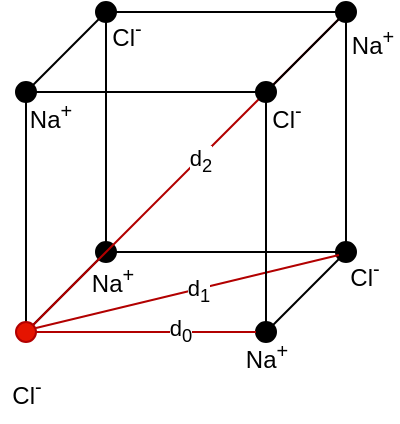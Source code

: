 <mxfile version="17.2.4" type="device"><diagram id="-912ep6JE_SGaOELpAuY" name="Page-1"><mxGraphModel dx="482" dy="332" grid="1" gridSize="10" guides="1" tooltips="1" connect="1" arrows="1" fold="1" page="1" pageScale="1" pageWidth="827" pageHeight="1169" math="0" shadow="0"><root><mxCell id="0"/><mxCell id="1" parent="0"/><mxCell id="Jb1zo6sZL9l51f2UdTCV-24" style="edgeStyle=none;rounded=0;orthogonalLoop=1;jettySize=auto;html=1;entryX=0;entryY=1;entryDx=0;entryDy=0;endArrow=none;endFill=0;" parent="1" source="Jb1zo6sZL9l51f2UdTCV-5" target="Jb1zo6sZL9l51f2UdTCV-9" edge="1"><mxGeometry relative="1" as="geometry"/></mxCell><mxCell id="Jb1zo6sZL9l51f2UdTCV-9" value="" style="ellipse;whiteSpace=wrap;html=1;aspect=fixed;fillColor=#000000;" parent="1" vertex="1"><mxGeometry x="80" y="280" width="10" height="10" as="geometry"/></mxCell><mxCell id="HGqVLlf5GgVUBjcpzZU2-4" value="" style="endArrow=none;html=1;rounded=0;exitX=1;exitY=0;exitDx=0;exitDy=0;entryX=0;entryY=1;entryDx=0;entryDy=0;fillColor=#e51400;strokeColor=#B20000;" edge="1" parent="1" source="Jb1zo6sZL9l51f2UdTCV-5" target="Jb1zo6sZL9l51f2UdTCV-7"><mxGeometry width="50" height="50" relative="1" as="geometry"><mxPoint x="48.0" y="325" as="sourcePoint"/><mxPoint x="199.464" y="168.536" as="targetPoint"/></mxGeometry></mxCell><mxCell id="HGqVLlf5GgVUBjcpzZU2-8" value="d&lt;sub&gt;2&lt;/sub&gt;" style="edgeLabel;html=1;align=center;verticalAlign=middle;resizable=0;points=[];" vertex="1" connectable="0" parent="HGqVLlf5GgVUBjcpzZU2-4"><mxGeometry x="0.079" y="-1" relative="1" as="geometry"><mxPoint as="offset"/></mxGeometry></mxCell><mxCell id="Jb1zo6sZL9l51f2UdTCV-21" style="rounded=0;orthogonalLoop=1;jettySize=auto;html=1;entryX=0;entryY=1;entryDx=0;entryDy=0;endArrow=none;endFill=0;" parent="1" source="Jb1zo6sZL9l51f2UdTCV-1" target="Jb1zo6sZL9l51f2UdTCV-6" edge="1"><mxGeometry relative="1" as="geometry"/></mxCell><mxCell id="Jb1zo6sZL9l51f2UdTCV-1" value="" style="ellipse;whiteSpace=wrap;html=1;aspect=fixed;fillColor=#000000;" parent="1" vertex="1"><mxGeometry x="40" y="200" width="10" height="10" as="geometry"/></mxCell><mxCell id="Jb1zo6sZL9l51f2UdTCV-22" style="edgeStyle=none;rounded=0;orthogonalLoop=1;jettySize=auto;html=1;entryX=0;entryY=1;entryDx=0;entryDy=0;endArrow=none;endFill=0;" parent="1" source="Jb1zo6sZL9l51f2UdTCV-2" target="Jb1zo6sZL9l51f2UdTCV-7" edge="1"><mxGeometry relative="1" as="geometry"/></mxCell><mxCell id="Jb1zo6sZL9l51f2UdTCV-23" style="edgeStyle=none;rounded=0;orthogonalLoop=1;jettySize=auto;html=1;entryX=0;entryY=1;entryDx=0;entryDy=0;endArrow=none;endFill=0;" parent="1" source="Jb1zo6sZL9l51f2UdTCV-4" target="Jb1zo6sZL9l51f2UdTCV-8" edge="1"><mxGeometry relative="1" as="geometry"/></mxCell><mxCell id="Jb1zo6sZL9l51f2UdTCV-4" value="" style="ellipse;whiteSpace=wrap;html=1;aspect=fixed;fillColor=#000000;" parent="1" vertex="1"><mxGeometry x="160" y="320" width="10" height="10" as="geometry"/></mxCell><mxCell id="Jb1zo6sZL9l51f2UdTCV-11" value="" style="edgeStyle=orthogonalEdgeStyle;rounded=0;orthogonalLoop=1;jettySize=auto;html=1;endArrow=none;endFill=0;fillColor=#e51400;strokeColor=#B20000;" parent="1" source="Jb1zo6sZL9l51f2UdTCV-5" target="Jb1zo6sZL9l51f2UdTCV-4" edge="1"><mxGeometry relative="1" as="geometry"/></mxCell><mxCell id="HGqVLlf5GgVUBjcpzZU2-2" value="d&lt;sub&gt;0&lt;/sub&gt;" style="edgeLabel;html=1;align=center;verticalAlign=middle;resizable=0;points=[];" vertex="1" connectable="0" parent="Jb1zo6sZL9l51f2UdTCV-11"><mxGeometry x="0.296" relative="1" as="geometry"><mxPoint as="offset"/></mxGeometry></mxCell><mxCell id="Jb1zo6sZL9l51f2UdTCV-12" value="" style="edgeStyle=orthogonalEdgeStyle;rounded=0;orthogonalLoop=1;jettySize=auto;html=1;endArrow=none;endFill=0;" parent="1" source="Jb1zo6sZL9l51f2UdTCV-5" target="Jb1zo6sZL9l51f2UdTCV-1" edge="1"><mxGeometry relative="1" as="geometry"/></mxCell><mxCell id="Jb1zo6sZL9l51f2UdTCV-5" value="" style="ellipse;whiteSpace=wrap;html=1;aspect=fixed;fillColor=#e51400;strokeColor=#B20000;fontColor=#ffffff;" parent="1" vertex="1"><mxGeometry x="40" y="320" width="10" height="10" as="geometry"/></mxCell><mxCell id="Jb1zo6sZL9l51f2UdTCV-6" value="" style="ellipse;whiteSpace=wrap;html=1;aspect=fixed;fillColor=#000000;" parent="1" vertex="1"><mxGeometry x="80" y="160" width="10" height="10" as="geometry"/></mxCell><mxCell id="Jb1zo6sZL9l51f2UdTCV-18" value="" style="edgeStyle=orthogonalEdgeStyle;rounded=0;orthogonalLoop=1;jettySize=auto;html=1;endArrow=none;endFill=0;" parent="1" source="Jb1zo6sZL9l51f2UdTCV-7" target="Jb1zo6sZL9l51f2UdTCV-6" edge="1"><mxGeometry relative="1" as="geometry"/></mxCell><mxCell id="Jb1zo6sZL9l51f2UdTCV-7" value="" style="ellipse;whiteSpace=wrap;html=1;aspect=fixed;fillColor=#000000;" parent="1" vertex="1"><mxGeometry x="200" y="160" width="10" height="10" as="geometry"/></mxCell><mxCell id="Jb1zo6sZL9l51f2UdTCV-19" value="" style="edgeStyle=orthogonalEdgeStyle;rounded=0;orthogonalLoop=1;jettySize=auto;html=1;endArrow=none;endFill=0;" parent="1" source="Jb1zo6sZL9l51f2UdTCV-8" target="Jb1zo6sZL9l51f2UdTCV-9" edge="1"><mxGeometry relative="1" as="geometry"/></mxCell><mxCell id="Jb1zo6sZL9l51f2UdTCV-8" value="" style="ellipse;whiteSpace=wrap;html=1;aspect=fixed;fillColor=#000000;" parent="1" vertex="1"><mxGeometry x="200" y="280" width="10" height="10" as="geometry"/></mxCell><mxCell id="Jb1zo6sZL9l51f2UdTCV-20" value="" style="edgeStyle=orthogonalEdgeStyle;rounded=0;orthogonalLoop=1;jettySize=auto;html=1;endArrow=none;endFill=0;" parent="1" source="Jb1zo6sZL9l51f2UdTCV-9" target="Jb1zo6sZL9l51f2UdTCV-6" edge="1"><mxGeometry relative="1" as="geometry"/></mxCell><mxCell id="Jb1zo6sZL9l51f2UdTCV-25" value="Na&lt;sup&gt;+&lt;/sup&gt;" style="text;html=1;strokeColor=none;fillColor=none;align=center;verticalAlign=middle;whiteSpace=wrap;rounded=0;" parent="1" vertex="1"><mxGeometry x="152.5" y="322" width="25" height="30" as="geometry"/></mxCell><mxCell id="Jb1zo6sZL9l51f2UdTCV-26" value="Cl&lt;sup&gt;-&lt;/sup&gt;" style="text;html=1;strokeColor=none;fillColor=none;align=center;verticalAlign=middle;whiteSpace=wrap;rounded=0;" parent="1" vertex="1"><mxGeometry x="32.5" y="340" width="25" height="30" as="geometry"/></mxCell><mxCell id="Jb1zo6sZL9l51f2UdTCV-28" value="Cl&lt;sup&gt;-&lt;/sup&gt;" style="text;html=1;strokeColor=none;fillColor=none;align=center;verticalAlign=middle;whiteSpace=wrap;rounded=0;" parent="1" vertex="1"><mxGeometry x="83" y="161" width="25" height="30" as="geometry"/></mxCell><mxCell id="Jb1zo6sZL9l51f2UdTCV-29" value="Cl&lt;sup&gt;-&lt;/sup&gt;" style="text;html=1;strokeColor=none;fillColor=none;align=center;verticalAlign=middle;whiteSpace=wrap;rounded=0;" parent="1" vertex="1"><mxGeometry x="163" y="202" width="25" height="30" as="geometry"/></mxCell><mxCell id="Jb1zo6sZL9l51f2UdTCV-30" value="Na&lt;sup&gt;+&lt;/sup&gt;" style="text;html=1;strokeColor=none;fillColor=none;align=center;verticalAlign=middle;whiteSpace=wrap;rounded=0;" parent="1" vertex="1"><mxGeometry x="206" y="165" width="25" height="30" as="geometry"/></mxCell><mxCell id="Jb1zo6sZL9l51f2UdTCV-31" value="Na&lt;sup&gt;+&lt;/sup&gt;" style="text;html=1;strokeColor=none;fillColor=none;align=center;verticalAlign=middle;whiteSpace=wrap;rounded=0;" parent="1" vertex="1"><mxGeometry x="75.5" y="284" width="25" height="30" as="geometry"/></mxCell><mxCell id="Jb1zo6sZL9l51f2UdTCV-32" value="Na&lt;sup&gt;+&lt;/sup&gt;" style="text;html=1;strokeColor=none;fillColor=none;align=center;verticalAlign=middle;whiteSpace=wrap;rounded=0;" parent="1" vertex="1"><mxGeometry x="45" y="202" width="25" height="30" as="geometry"/></mxCell><mxCell id="HGqVLlf5GgVUBjcpzZU2-1" value="" style="endArrow=none;html=1;rounded=0;entryX=0;entryY=1;entryDx=0;entryDy=0;exitX=1;exitY=0.5;exitDx=0;exitDy=0;fillColor=#e51400;strokeColor=#B20000;" edge="1" parent="1"><mxGeometry width="50" height="50" relative="1" as="geometry"><mxPoint x="50.0" y="323" as="sourcePoint"/><mxPoint x="201.464" y="286.536" as="targetPoint"/></mxGeometry></mxCell><mxCell id="HGqVLlf5GgVUBjcpzZU2-3" value="d&lt;sub&gt;1&lt;/sub&gt;" style="edgeLabel;html=1;align=center;verticalAlign=middle;resizable=0;points=[];" vertex="1" connectable="0" parent="HGqVLlf5GgVUBjcpzZU2-1"><mxGeometry x="0.064" y="-1" relative="1" as="geometry"><mxPoint as="offset"/></mxGeometry></mxCell><mxCell id="Jb1zo6sZL9l51f2UdTCV-13" value="" style="edgeStyle=orthogonalEdgeStyle;rounded=0;orthogonalLoop=1;jettySize=auto;html=1;endArrow=none;endFill=0;" parent="1" source="Jb1zo6sZL9l51f2UdTCV-1" target="Jb1zo6sZL9l51f2UdTCV-2" edge="1"><mxGeometry relative="1" as="geometry"/></mxCell><mxCell id="Jb1zo6sZL9l51f2UdTCV-2" value="" style="ellipse;whiteSpace=wrap;html=1;aspect=fixed;fillColor=#000000;" parent="1" vertex="1"><mxGeometry x="160" y="200" width="10" height="10" as="geometry"/></mxCell><mxCell id="Jb1zo6sZL9l51f2UdTCV-16" value="" style="edgeStyle=orthogonalEdgeStyle;rounded=0;orthogonalLoop=1;jettySize=auto;html=1;endArrow=none;endFill=0;" parent="1" source="Jb1zo6sZL9l51f2UdTCV-4" target="Jb1zo6sZL9l51f2UdTCV-2" edge="1"><mxGeometry relative="1" as="geometry"/></mxCell><mxCell id="Jb1zo6sZL9l51f2UdTCV-27" value="Cl&lt;sup&gt;-&lt;/sup&gt;" style="text;html=1;strokeColor=none;fillColor=none;align=center;verticalAlign=middle;whiteSpace=wrap;rounded=0;" parent="1" vertex="1"><mxGeometry x="202" y="281" width="25" height="30" as="geometry"/></mxCell><mxCell id="HGqVLlf5GgVUBjcpzZU2-7" value="" style="endArrow=none;html=1;rounded=0;exitX=0.5;exitY=0;exitDx=0;exitDy=0;entryX=0.5;entryY=1;entryDx=0;entryDy=0;" edge="1" parent="1" source="Jb1zo6sZL9l51f2UdTCV-8" target="Jb1zo6sZL9l51f2UdTCV-7"><mxGeometry width="50" height="50" relative="1" as="geometry"><mxPoint x="230" y="270" as="sourcePoint"/><mxPoint x="190" y="210" as="targetPoint"/></mxGeometry></mxCell></root></mxGraphModel></diagram></mxfile>